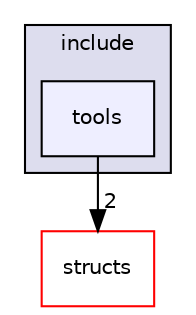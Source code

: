digraph "tools" {
  compound=true
  node [ fontsize="10", fontname="Helvetica"];
  edge [ labelfontsize="10", labelfontname="Helvetica"];
  subgraph clusterdir_e1b2ad20a4299b7782c86f3e494c77ac {
    graph [ bgcolor="#ddddee", pencolor="black", label="include" fontname="Helvetica", fontsize="10", URL="dir_e1b2ad20a4299b7782c86f3e494c77ac.html"]
  dir_02d9b901d1824c71fa42cc23a0653329 [shape=box, label="tools", style="filled", fillcolor="#eeeeff", pencolor="black", URL="dir_02d9b901d1824c71fa42cc23a0653329.html"];
  }
  dir_639930e6546076602fdb99daad4d48b4 [shape=box label="structs" fillcolor="white" style="filled" color="red" URL="dir_639930e6546076602fdb99daad4d48b4.html"];
  dir_02d9b901d1824c71fa42cc23a0653329->dir_639930e6546076602fdb99daad4d48b4 [headlabel="2", labeldistance=1.5 headhref="dir_000155_000080.html"];
}
